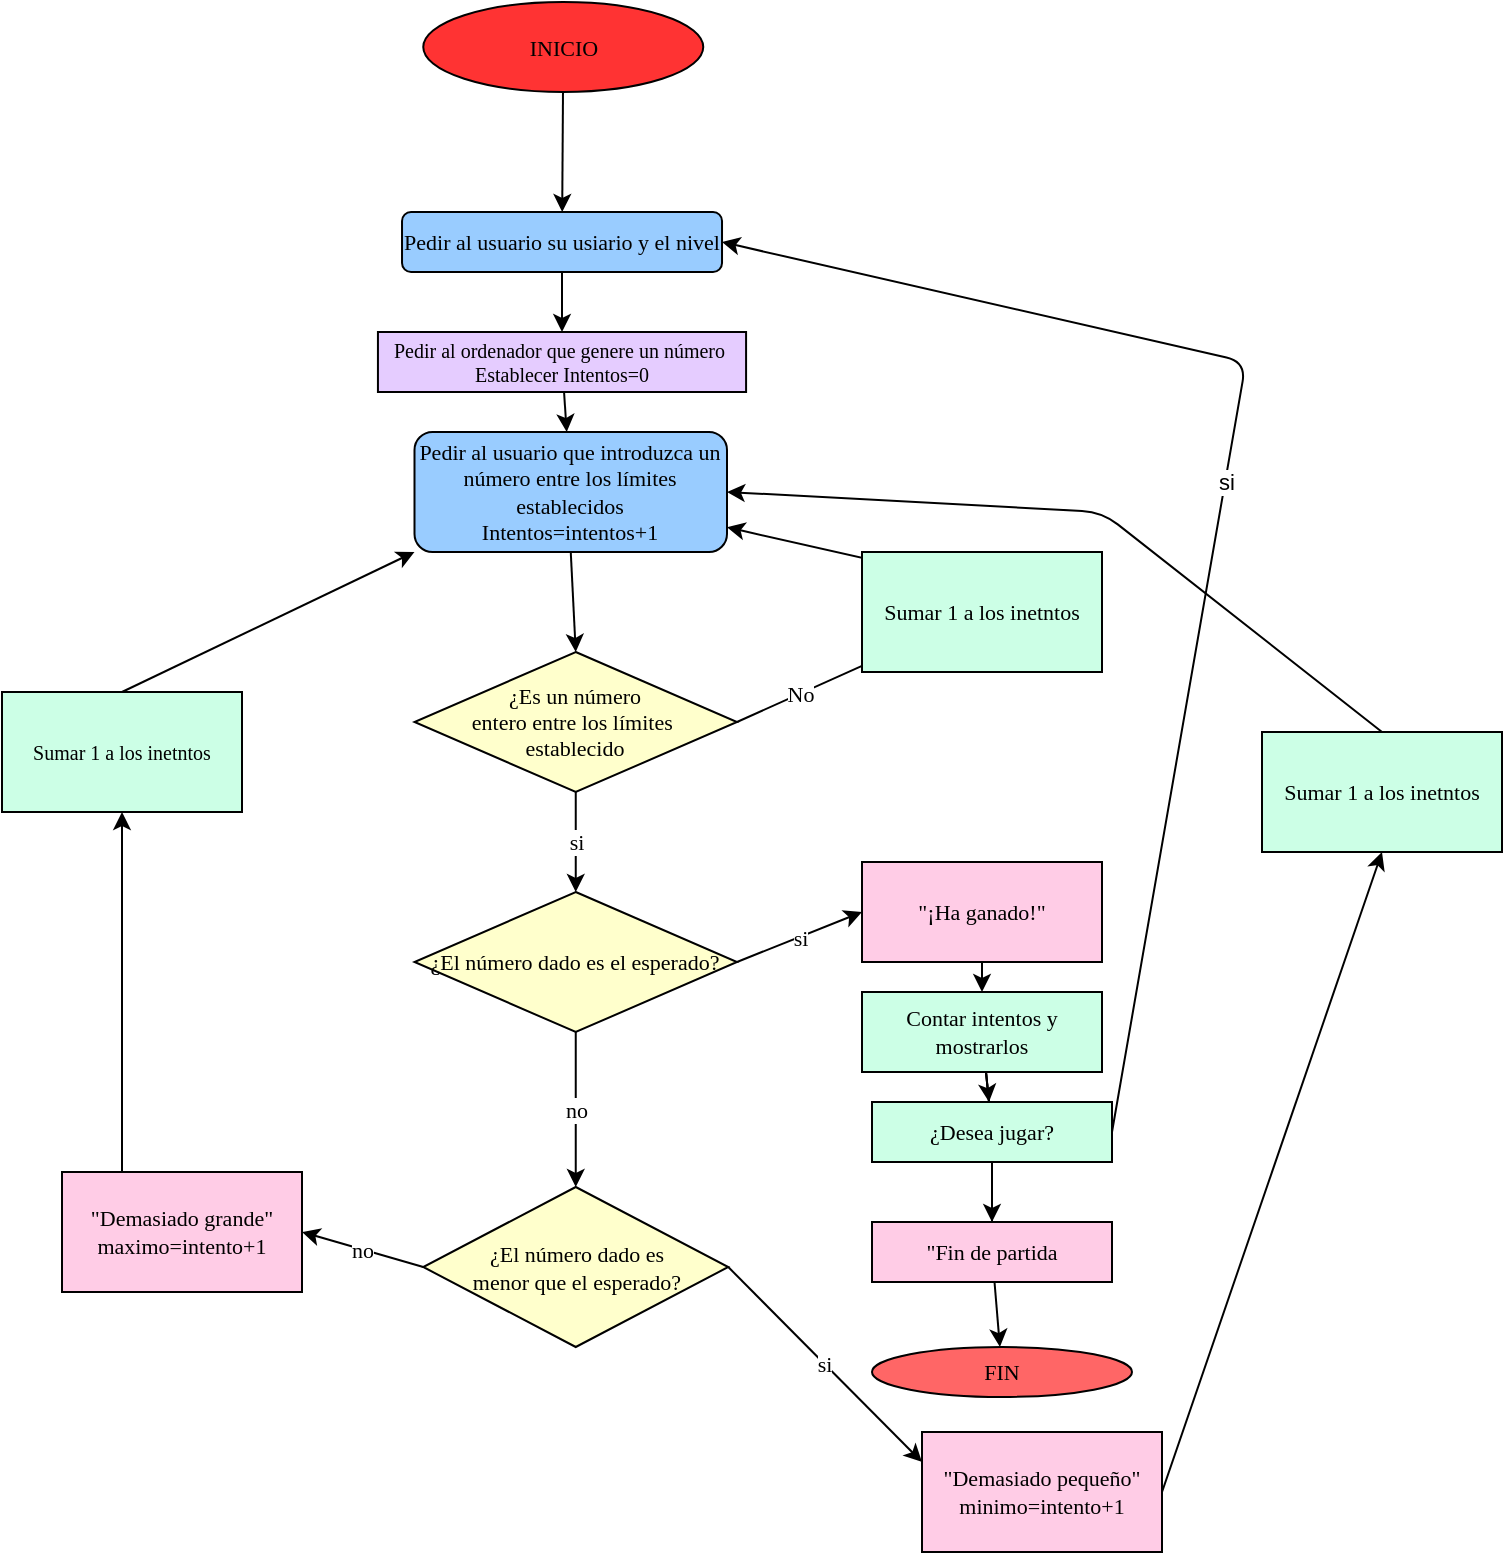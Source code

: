 <mxfile>
    <diagram id="XE4s6ntkbL1RZTy04FVc" name="Página-1">
        <mxGraphModel dx="868" dy="649" grid="1" gridSize="10" guides="1" tooltips="1" connect="1" arrows="1" fold="1" page="1" pageScale="1" pageWidth="827" pageHeight="1169" math="0" shadow="0">
            <root>
                <mxCell id="0"/>
                <mxCell id="1" parent="0"/>
                <mxCell id="23" value="si" style="edgeStyle=none;html=1;entryX=0.5;entryY=0;entryDx=0;entryDy=0;exitX=0.5;exitY=1;exitDx=0;exitDy=0;fontSize=11;fontFamily=Times New Roman;" parent="1" source="4" target="9" edge="1">
                    <mxGeometry relative="1" as="geometry">
                        <mxPoint x="323" y="545" as="sourcePoint"/>
                    </mxGeometry>
                </mxCell>
                <mxCell id="3" value="Pedir al usuario que introduzca un número entre los límites establecidos&lt;br&gt;Intentos=intentos+1" style="rounded=1;whiteSpace=wrap;html=1;fontSize=11;fontFamily=Times New Roman;fillColor=#99CCFF;" parent="1" vertex="1">
                    <mxGeometry x="244.25" y="345" width="156.25" height="60" as="geometry"/>
                </mxCell>
                <mxCell id="4" value="¿Es un número &lt;br&gt;entero entre los límites&amp;nbsp;&lt;br&gt;establecido" style="rhombus;whiteSpace=wrap;html=1;fontSize=11;fontFamily=Times New Roman;fillColor=#FFFFCC;" parent="1" vertex="1">
                    <mxGeometry x="244.25" y="455" width="161.25" height="70" as="geometry"/>
                </mxCell>
                <mxCell id="9" value="¿El número dado es el esperado?" style="rhombus;whiteSpace=wrap;html=1;fontSize=11;fontFamily=Times New Roman;fillColor=#FFFFCC;" parent="1" vertex="1">
                    <mxGeometry x="244.25" y="575" width="161.25" height="70" as="geometry"/>
                </mxCell>
                <mxCell id="12" value="¿El número dado es &lt;br&gt;menor que el esperado?" style="rhombus;whiteSpace=wrap;html=1;fontSize=11;fontFamily=Times New Roman;fillColor=#FFFFCC;" parent="1" vertex="1">
                    <mxGeometry x="248.63" y="722.5" width="152.5" height="80" as="geometry"/>
                </mxCell>
                <mxCell id="14" value="&quot;Demasiado grande&quot;&lt;br&gt;maximo=intento+1" style="rounded=0;whiteSpace=wrap;html=1;fontSize=11;fontFamily=Times New Roman;fillColor=#FFCCE6;" parent="1" vertex="1">
                    <mxGeometry x="68" y="715" width="120" height="60" as="geometry"/>
                </mxCell>
                <mxCell id="43" style="edgeStyle=none;html=1;exitX=1;exitY=0.5;exitDx=0;exitDy=0;entryX=0.5;entryY=1;entryDx=0;entryDy=0;fontSize=11;fontFamily=Times New Roman;" parent="1" source="15" target="41" edge="1">
                    <mxGeometry relative="1" as="geometry"/>
                </mxCell>
                <mxCell id="15" value="&quot;Demasiado pequeño&quot;&lt;br&gt;minimo=intento+1" style="rounded=0;whiteSpace=wrap;html=1;fontSize=11;fontFamily=Times New Roman;fillColor=#FFCCE6;" parent="1" vertex="1">
                    <mxGeometry x="498" y="845" width="120" height="60" as="geometry"/>
                </mxCell>
                <mxCell id="39" style="edgeStyle=none;html=1;exitX=0.5;exitY=1;exitDx=0;exitDy=0;entryX=0.5;entryY=0;entryDx=0;entryDy=0;fontSize=11;fontFamily=Times New Roman;" parent="1" source="16" target="40" edge="1">
                    <mxGeometry relative="1" as="geometry">
                        <mxPoint x="528" y="705" as="targetPoint"/>
                    </mxGeometry>
                </mxCell>
                <mxCell id="16" value="&quot;¡Ha ganado!&quot;" style="rounded=0;whiteSpace=wrap;html=1;fontSize=11;fontFamily=Times New Roman;fillColor=#FFCCE6;" parent="1" vertex="1">
                    <mxGeometry x="468" y="560" width="120" height="50" as="geometry"/>
                </mxCell>
                <mxCell id="18" value="" style="endArrow=classic;html=1;exitX=0.5;exitY=1;exitDx=0;exitDy=0;entryX=0.5;entryY=0;entryDx=0;entryDy=0;fontSize=11;fontFamily=Times New Roman;" parent="1" source="3" target="4" edge="1">
                    <mxGeometry relative="1" as="geometry">
                        <mxPoint x="448" y="435" as="sourcePoint"/>
                        <mxPoint x="548" y="435" as="targetPoint"/>
                    </mxGeometry>
                </mxCell>
                <mxCell id="20" value="" style="endArrow=classic;html=1;exitX=1;exitY=0.5;exitDx=0;exitDy=0;startArrow=none;fontSize=11;fontFamily=Times New Roman;" parent="1" source="50" target="3" edge="1">
                    <mxGeometry relative="1" as="geometry">
                        <mxPoint x="448" y="435" as="sourcePoint"/>
                        <mxPoint x="488" y="415" as="targetPoint"/>
                        <Array as="points"/>
                    </mxGeometry>
                </mxCell>
                <mxCell id="24" value="si" style="edgeStyle=none;html=1;exitX=1;exitY=0.5;exitDx=0;exitDy=0;entryX=0;entryY=0.5;entryDx=0;entryDy=0;fontSize=11;fontFamily=Times New Roman;" parent="1" source="9" target="16" edge="1">
                    <mxGeometry relative="1" as="geometry">
                        <mxPoint x="333" y="545" as="sourcePoint"/>
                        <mxPoint x="333" y="585" as="targetPoint"/>
                    </mxGeometry>
                </mxCell>
                <mxCell id="26" value="si" style="edgeStyle=none;html=1;exitX=1;exitY=0.5;exitDx=0;exitDy=0;entryX=0;entryY=0.25;entryDx=0;entryDy=0;fontSize=11;fontFamily=Times New Roman;" parent="1" source="12" target="15" edge="1">
                    <mxGeometry relative="1" as="geometry">
                        <mxPoint x="333" y="705" as="sourcePoint"/>
                        <mxPoint x="333" y="745" as="targetPoint"/>
                        <Array as="points"/>
                    </mxGeometry>
                </mxCell>
                <mxCell id="29" value="no" style="edgeStyle=none;html=1;exitX=0.5;exitY=1;exitDx=0;exitDy=0;entryX=0.5;entryY=0;entryDx=0;entryDy=0;fontSize=11;fontFamily=Times New Roman;" parent="1" source="9" target="12" edge="1">
                    <mxGeometry relative="1" as="geometry">
                        <mxPoint x="415.5" y="810" as="sourcePoint"/>
                        <mxPoint x="479.04" y="902.84" as="targetPoint"/>
                        <Array as="points"/>
                    </mxGeometry>
                </mxCell>
                <mxCell id="30" value="no" style="edgeStyle=none;html=1;exitX=0;exitY=0.5;exitDx=0;exitDy=0;entryX=1;entryY=0.5;entryDx=0;entryDy=0;fontSize=11;fontFamily=Times New Roman;" parent="1" source="12" target="14" edge="1">
                    <mxGeometry relative="1" as="geometry">
                        <mxPoint x="415.5" y="810" as="sourcePoint"/>
                        <mxPoint x="479.04" y="902.84" as="targetPoint"/>
                        <Array as="points"/>
                    </mxGeometry>
                </mxCell>
                <mxCell id="67" value="" style="edgeStyle=none;html=1;fontFamily=Times New Roman;fontSize=10;startArrow=none;" parent="1" source="68" target="66" edge="1">
                    <mxGeometry relative="1" as="geometry"/>
                </mxCell>
                <mxCell id="69" value="" style="edgeStyle=none;html=1;fontFamily=Times New Roman;fontSize=10;fillColor=#CCFFE6;startArrow=none;" parent="1" source="71" target="68" edge="1">
                    <mxGeometry relative="1" as="geometry"/>
                </mxCell>
                <mxCell id="72" value="" style="edgeStyle=none;html=1;" edge="1" parent="1" source="40" target="71">
                    <mxGeometry relative="1" as="geometry"/>
                </mxCell>
                <mxCell id="40" value="Contar intentos y mostrarlos" style="rounded=0;whiteSpace=wrap;html=1;fontSize=11;fontFamily=Times New Roman;fillColor=#CCFFE6;" parent="1" vertex="1">
                    <mxGeometry x="468" y="625" width="120" height="40" as="geometry"/>
                </mxCell>
                <mxCell id="41" value="Sumar 1 a los inetntos" style="rounded=0;whiteSpace=wrap;html=1;fontSize=11;fontFamily=Times New Roman;fillColor=#CCFFE6;" parent="1" vertex="1">
                    <mxGeometry x="668" y="495" width="120" height="60" as="geometry"/>
                </mxCell>
                <mxCell id="45" style="edgeStyle=none;html=1;exitX=0.25;exitY=0;exitDx=0;exitDy=0;entryX=0.5;entryY=1;entryDx=0;entryDy=0;fontSize=11;fontFamily=Times New Roman;" parent="1" source="14" target="49" edge="1">
                    <mxGeometry relative="1" as="geometry">
                        <mxPoint x="528" y="935" as="sourcePoint"/>
                        <mxPoint x="98" y="635" as="targetPoint"/>
                    </mxGeometry>
                </mxCell>
                <mxCell id="47" style="edgeStyle=none;html=1;exitX=0.5;exitY=0;exitDx=0;exitDy=0;entryX=1;entryY=0.5;entryDx=0;entryDy=0;fontSize=11;fontFamily=Times New Roman;fillColor=#CCFFE6;" parent="1" source="41" target="3" edge="1">
                    <mxGeometry relative="1" as="geometry">
                        <mxPoint x="528" y="935" as="sourcePoint"/>
                        <mxPoint x="408" y="345" as="targetPoint"/>
                        <Array as="points">
                            <mxPoint x="588" y="385"/>
                        </Array>
                    </mxGeometry>
                </mxCell>
                <mxCell id="48" style="edgeStyle=none;html=1;exitX=0.5;exitY=0;exitDx=0;exitDy=0;entryX=0;entryY=1;entryDx=0;entryDy=0;fontSize=11;fontFamily=Times New Roman;" parent="1" source="49" target="3" edge="1">
                    <mxGeometry relative="1" as="geometry">
                        <mxPoint x="98" y="575" as="sourcePoint"/>
                        <mxPoint x="748" y="635" as="targetPoint"/>
                    </mxGeometry>
                </mxCell>
                <mxCell id="49" value="Sumar 1 a los inetntos" style="rounded=0;whiteSpace=wrap;html=1;fontFamily=Times New Roman;fontSize=10;fillColor=#CCFFE6;" parent="1" vertex="1">
                    <mxGeometry x="38" y="475" width="120" height="60" as="geometry"/>
                </mxCell>
                <mxCell id="50" value="Sumar 1 a los inetntos" style="rounded=0;whiteSpace=wrap;html=1;fontSize=11;fontFamily=Times New Roman;fillColor=#CCFFE6;" parent="1" vertex="1">
                    <mxGeometry x="468" y="405" width="120" height="60" as="geometry"/>
                </mxCell>
                <mxCell id="51" value="" style="endArrow=none;html=1;exitX=1;exitY=0.5;exitDx=0;exitDy=0;fontSize=11;fontFamily=Times New Roman;" parent="1" source="4" target="50" edge="1">
                    <mxGeometry relative="1" as="geometry">
                        <mxPoint x="426.75" y="470.0" as="sourcePoint"/>
                        <mxPoint x="488" y="415" as="targetPoint"/>
                        <Array as="points"/>
                    </mxGeometry>
                </mxCell>
                <mxCell id="52" value="No" style="edgeLabel;resizable=0;html=1;align=center;verticalAlign=middle;fontSize=11;fontFamily=Times New Roman;" parent="51" connectable="0" vertex="1">
                    <mxGeometry relative="1" as="geometry"/>
                </mxCell>
                <mxCell id="59" value="" style="edgeStyle=none;html=1;fontFamily=Times New Roman;fontSize=10;" parent="1" source="54" target="3" edge="1">
                    <mxGeometry relative="1" as="geometry"/>
                </mxCell>
                <mxCell id="54" value="Pedir al ordenador que genere un número&amp;nbsp;&lt;br&gt;Establecer Intentos=0" style="rounded=0;whiteSpace=wrap;html=1;fontFamily=Times New Roman;fontSize=10;fillColor=#E5CCFF;" parent="1" vertex="1">
                    <mxGeometry x="225.97" y="295" width="184.07" height="30" as="geometry"/>
                </mxCell>
                <mxCell id="60" value="" style="edgeStyle=none;html=1;fontFamily=Times New Roman;fontSize=10;" parent="1" source="55" target="54" edge="1">
                    <mxGeometry relative="1" as="geometry"/>
                </mxCell>
                <mxCell id="55" value="Pedir al usuario su usiario y el nivel" style="rounded=1;whiteSpace=wrap;html=1;fontSize=11;fontFamily=Times New Roman;fillColor=#99CCFF;" parent="1" vertex="1">
                    <mxGeometry x="238.01" y="235" width="160" height="30" as="geometry"/>
                </mxCell>
                <mxCell id="65" value="" style="edgeStyle=none;html=1;fontFamily=Times New Roman;fontSize=10;startArrow=none;" parent="1" source="63" target="55" edge="1">
                    <mxGeometry relative="1" as="geometry">
                        <mxPoint x="320.5" y="200" as="sourcePoint"/>
                    </mxGeometry>
                </mxCell>
                <mxCell id="66" value="FIN" style="ellipse;whiteSpace=wrap;html=1;fontSize=11;fontFamily=Times New Roman;rounded=0;fillColor=#FF6666;" parent="1" vertex="1">
                    <mxGeometry x="473" y="802.5" width="130" height="25" as="geometry"/>
                </mxCell>
                <mxCell id="68" value="&quot;Fin de partida" style="whiteSpace=wrap;html=1;fontSize=11;fontFamily=Times New Roman;rounded=0;fillColor=#FFCCE6;" parent="1" vertex="1">
                    <mxGeometry x="473" y="740" width="120" height="30" as="geometry"/>
                </mxCell>
                <mxCell id="70" value="" style="edgeStyle=none;html=1;fontFamily=Times New Roman;fontSize=10;endArrow=none;startArrow=none;" parent="1" source="71" target="68" edge="1">
                    <mxGeometry relative="1" as="geometry">
                        <mxPoint x="528" y="675" as="sourcePoint"/>
                        <mxPoint x="528" y="750" as="targetPoint"/>
                    </mxGeometry>
                </mxCell>
                <mxCell id="63" value="INICIO" style="ellipse;whiteSpace=wrap;html=1;fontSize=11;fontFamily=Times New Roman;rounded=1;fillColor=#FF3333;" parent="1" vertex="1">
                    <mxGeometry x="248.63" y="130" width="140" height="45" as="geometry"/>
                </mxCell>
                <mxCell id="73" value="" style="edgeStyle=none;html=1;fontFamily=Times New Roman;fontSize=10;endArrow=none;" edge="1" parent="1" source="40" target="71">
                    <mxGeometry relative="1" as="geometry">
                        <mxPoint x="528" y="665" as="sourcePoint"/>
                        <mxPoint x="528" y="730" as="targetPoint"/>
                    </mxGeometry>
                </mxCell>
                <mxCell id="71" value="¿Desea jugar?" style="whiteSpace=wrap;html=1;fontSize=11;fontFamily=Times New Roman;fillColor=#CCFFE6;rounded=0;" vertex="1" parent="1">
                    <mxGeometry x="473" y="680" width="120" height="30" as="geometry"/>
                </mxCell>
                <mxCell id="74" value="" style="edgeStyle=none;html=1;fontFamily=Times New Roman;fontSize=10;fillColor=#CCFFE6;endArrow=none;" edge="1" parent="1" source="40" target="71">
                    <mxGeometry relative="1" as="geometry">
                        <mxPoint x="528.833" y="665" as="sourcePoint"/>
                        <mxPoint x="532.375" y="750" as="targetPoint"/>
                    </mxGeometry>
                </mxCell>
                <mxCell id="76" value="" style="endArrow=classic;html=1;exitX=1;exitY=0.5;exitDx=0;exitDy=0;entryX=1;entryY=0.5;entryDx=0;entryDy=0;" edge="1" parent="1" source="71" target="55">
                    <mxGeometry relative="1" as="geometry">
                        <mxPoint x="400" y="700" as="sourcePoint"/>
                        <mxPoint x="710" y="180" as="targetPoint"/>
                        <Array as="points">
                            <mxPoint x="660" y="310"/>
                        </Array>
                    </mxGeometry>
                </mxCell>
                <mxCell id="77" value="si" style="edgeLabel;resizable=0;html=1;align=center;verticalAlign=middle;" connectable="0" vertex="1" parent="76">
                    <mxGeometry relative="1" as="geometry"/>
                </mxCell>
            </root>
        </mxGraphModel>
    </diagram>
</mxfile>